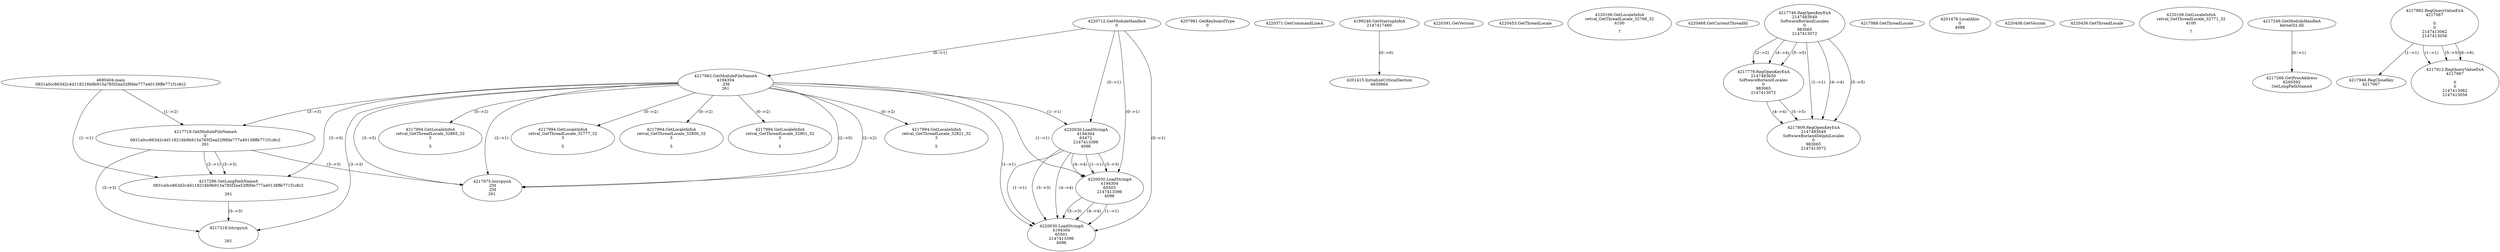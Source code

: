 // Global SCDG with merge call
digraph {
	0 [label="4690404.main
0831a0cc863d2c4d118216b9b915a785f2ea52f6fde777a40138ffe771f1c8c2"]
	1 [label="4220712.GetModuleHandleA
0"]
	2 [label="4207981.GetKeyboardType
0"]
	3 [label="4220371.GetCommandLineA
"]
	4 [label="4199246.GetStartupInfoA
2147417460"]
	5 [label="4220391.GetVersion
"]
	6 [label="4220453.GetThreadLocale
"]
	7 [label="4220106.GetLocaleInfoA
retval_GetThreadLocale_32768_32
4100

7"]
	8 [label="4220468.GetCurrentThreadId
"]
	9 [label="4217062.GetModuleFileNameA
4194304
.ZM
261"]
	1 -> 9 [label="(0-->1)"]
	10 [label="4217719.GetModuleFileNameA
0
0831a0cc863d2c4d118216b9b915a785f2ea52f6fde777a40138ffe771f1c8c2
261"]
	0 -> 10 [label="(1-->2)"]
	9 -> 10 [label="(3-->3)"]
	11 [label="4217749.RegOpenKeyExA
2147483649
Software\Borland\Locales
0
983065
2147413072"]
	12 [label="4217779.RegOpenKeyExA
2147483650
Software\Borland\Locales
0
983065
2147413072"]
	11 -> 12 [label="(2-->2)"]
	11 -> 12 [label="(4-->4)"]
	11 -> 12 [label="(5-->5)"]
	13 [label="4217809.RegOpenKeyExA
2147483649
Software\Borland\Delphi\Locales
0
983065
2147413072"]
	11 -> 13 [label="(1-->1)"]
	11 -> 13 [label="(4-->4)"]
	12 -> 13 [label="(4-->4)"]
	11 -> 13 [label="(5-->5)"]
	12 -> 13 [label="(5-->5)"]
	14 [label="4217975.lstrcpynA
.ZM
.ZM
261"]
	9 -> 14 [label="(2-->1)"]
	9 -> 14 [label="(2-->2)"]
	9 -> 14 [label="(3-->3)"]
	10 -> 14 [label="(3-->3)"]
	9 -> 14 [label="(2-->0)"]
	15 [label="4217988.GetThreadLocale
"]
	16 [label="4217994.GetLocaleInfoA
retval_GetThreadLocale_32821_32
3

5"]
	9 -> 16 [label="(0-->2)"]
	17 [label="4220030.LoadStringA
4194304
65472
2147413396
4096"]
	1 -> 17 [label="(0-->1)"]
	9 -> 17 [label="(1-->1)"]
	18 [label="4201415.InitializeCriticalSection
4830664"]
	4 -> 18 [label="(0-->0)"]
	19 [label="4201476.LocalAlloc
0
4088"]
	20 [label="4220408.GetVersion
"]
	21 [label="4220436.GetThreadLocale
"]
	22 [label="4220106.GetLocaleInfoA
retval_GetThreadLocale_32771_32
4100

7"]
	23 [label="4217249.GetModuleHandleA
kernel32.dll"]
	24 [label="4217266.GetProcAddress
6295592
GetLongPathNameA"]
	23 -> 24 [label="(0-->1)"]
	25 [label="4217296.GetLongPathNameA
0831a0cc863d2c4d118216b9b915a785f2ea52f6fde777a40138ffe771f1c8c2

261"]
	0 -> 25 [label="(1-->1)"]
	10 -> 25 [label="(2-->1)"]
	9 -> 25 [label="(3-->3)"]
	10 -> 25 [label="(3-->3)"]
	26 [label="4217318.lstrcpynA


261"]
	9 -> 26 [label="(3-->3)"]
	10 -> 26 [label="(3-->3)"]
	25 -> 26 [label="(3-->3)"]
	27 [label="4217882.RegQueryValueExA
4217067

0
0
2147413062
2147413056"]
	28 [label="4217946.RegCloseKey
4217067"]
	27 -> 28 [label="(1-->1)"]
	29 [label="4217994.GetLocaleInfoA
retval_GetThreadLocale_32865_32
3

5"]
	9 -> 29 [label="(0-->2)"]
	30 [label="4217994.GetLocaleInfoA
retval_GetThreadLocale_32777_32
3

5"]
	9 -> 30 [label="(0-->2)"]
	31 [label="4217912.RegQueryValueExA
4217067

0
0
2147413062
2147413056"]
	27 -> 31 [label="(1-->1)"]
	27 -> 31 [label="(5-->5)"]
	27 -> 31 [label="(6-->6)"]
	32 [label="4217994.GetLocaleInfoA
retval_GetThreadLocale_32800_32
3

5"]
	9 -> 32 [label="(0-->2)"]
	33 [label="4220030.LoadStringA
4194304
65503
2147413396
4096"]
	1 -> 33 [label="(0-->1)"]
	9 -> 33 [label="(1-->1)"]
	17 -> 33 [label="(1-->1)"]
	17 -> 33 [label="(3-->3)"]
	17 -> 33 [label="(4-->4)"]
	34 [label="4217994.GetLocaleInfoA
retval_GetThreadLocale_32801_32
3

5"]
	9 -> 34 [label="(0-->2)"]
	35 [label="4220030.LoadStringA
4194304
65501
2147413396
4096"]
	1 -> 35 [label="(0-->1)"]
	9 -> 35 [label="(1-->1)"]
	17 -> 35 [label="(1-->1)"]
	33 -> 35 [label="(1-->1)"]
	17 -> 35 [label="(3-->3)"]
	33 -> 35 [label="(3-->3)"]
	17 -> 35 [label="(4-->4)"]
	33 -> 35 [label="(4-->4)"]
}
